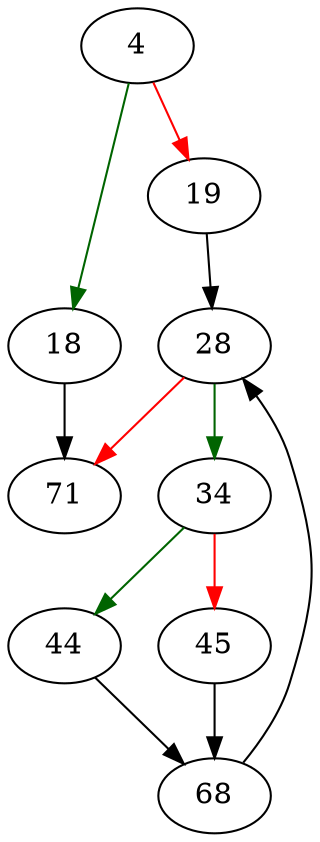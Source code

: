 strict digraph "whereIndexExprTrans" {
	// Node definitions.
	4 [entry=true];
	18;
	19;
	71;
	28;
	34;
	44;
	45;
	68;

	// Edge definitions.
	4 -> 18 [
		color=darkgreen
		cond=true
	];
	4 -> 19 [
		color=red
		cond=false
	];
	18 -> 71;
	19 -> 28;
	28 -> 71 [
		color=red
		cond=false
	];
	28 -> 34 [
		color=darkgreen
		cond=true
	];
	34 -> 44 [
		color=darkgreen
		cond=true
	];
	34 -> 45 [
		color=red
		cond=false
	];
	44 -> 68;
	45 -> 68;
	68 -> 28;
}